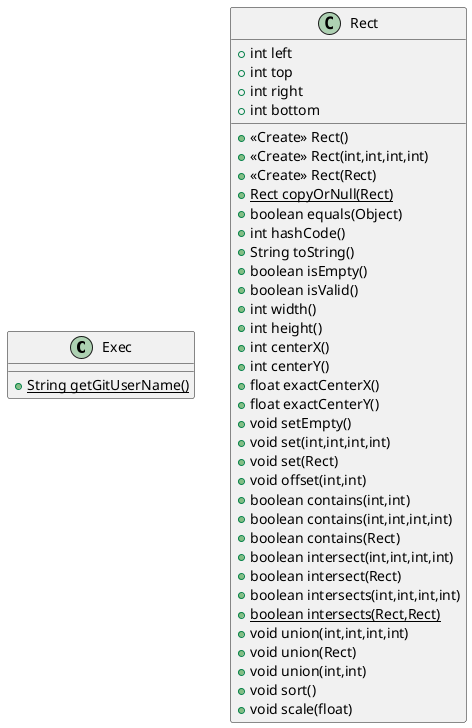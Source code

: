 @startuml
class Exec {
+ {static} String getGitUserName()
}
class Rect {
+ int left
+ int top
+ int right
+ int bottom
+ <<Create>> Rect()
+ <<Create>> Rect(int,int,int,int)
+ <<Create>> Rect(Rect)
+ {static} Rect copyOrNull(Rect)
+ boolean equals(Object)
+ int hashCode()
+ String toString()
+ boolean isEmpty()
+ boolean isValid()
+ int width()
+ int height()
+ int centerX()
+ int centerY()
+ float exactCenterX()
+ float exactCenterY()
+ void setEmpty()
+ void set(int,int,int,int)
+ void set(Rect)
+ void offset(int,int)
+ boolean contains(int,int)
+ boolean contains(int,int,int,int)
+ boolean contains(Rect)
+ boolean intersect(int,int,int,int)
+ boolean intersect(Rect)
+ boolean intersects(int,int,int,int)
+ {static} boolean intersects(Rect,Rect)
+ void union(int,int,int,int)
+ void union(Rect)
+ void union(int,int)
+ void sort()
+ void scale(float)
}
@enduml